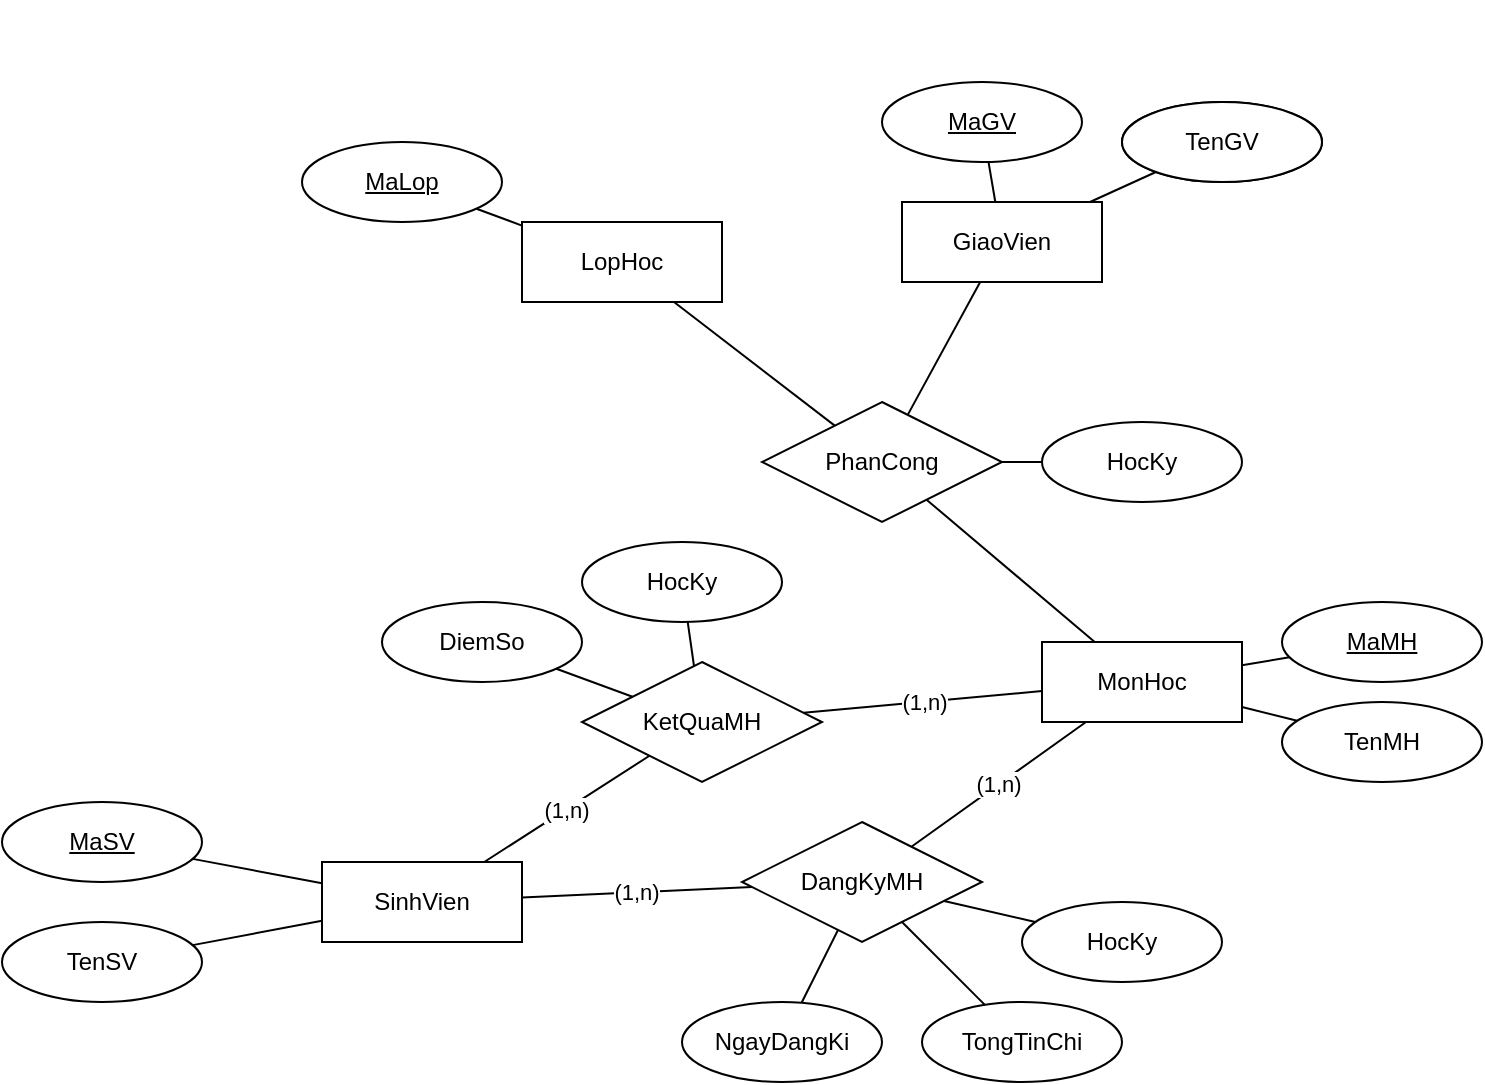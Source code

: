 <mxfile version="16.5.1" type="device"><diagram id="ikPX6td2PvTN6JAGp-do" name="Page-1"><mxGraphModel dx="1888" dy="688" grid="1" gridSize="10" guides="1" tooltips="1" connect="1" arrows="1" fold="1" page="1" pageScale="1" pageWidth="850" pageHeight="1100" math="0" shadow="0"><root><mxCell id="0"/><mxCell id="1" parent="0"/><mxCell id="65uHlq4aFB_cvnf0BrK3-1" value="MonHoc" style="whiteSpace=wrap;html=1;align=center;" vertex="1" parent="1"><mxGeometry x="180" y="540" width="100" height="40" as="geometry"/></mxCell><mxCell id="65uHlq4aFB_cvnf0BrK3-10" value="(1,n)" style="edgeStyle=none;rounded=0;orthogonalLoop=1;jettySize=auto;html=1;endArrow=none;endFill=0;" edge="1" parent="1" source="65uHlq4aFB_cvnf0BrK3-2" target="65uHlq4aFB_cvnf0BrK3-9"><mxGeometry relative="1" as="geometry"/></mxCell><mxCell id="65uHlq4aFB_cvnf0BrK3-14" value="(1,n)" style="edgeStyle=none;rounded=0;orthogonalLoop=1;jettySize=auto;html=1;endArrow=none;endFill=0;" edge="1" parent="1" source="65uHlq4aFB_cvnf0BrK3-2" target="65uHlq4aFB_cvnf0BrK3-12"><mxGeometry relative="1" as="geometry"/></mxCell><mxCell id="65uHlq4aFB_cvnf0BrK3-2" value="SinhVien" style="whiteSpace=wrap;html=1;align=center;" vertex="1" parent="1"><mxGeometry x="-180" y="650" width="100" height="40" as="geometry"/></mxCell><mxCell id="65uHlq4aFB_cvnf0BrK3-32" style="edgeStyle=none;rounded=0;orthogonalLoop=1;jettySize=auto;html=1;endArrow=none;endFill=0;" edge="1" parent="1" source="65uHlq4aFB_cvnf0BrK3-3" target="65uHlq4aFB_cvnf0BrK3-20"><mxGeometry relative="1" as="geometry"/></mxCell><mxCell id="65uHlq4aFB_cvnf0BrK3-3" value="GiaoVien" style="whiteSpace=wrap;html=1;align=center;" vertex="1" parent="1"><mxGeometry x="110" y="320" width="100" height="40" as="geometry"/></mxCell><mxCell id="65uHlq4aFB_cvnf0BrK3-34" style="edgeStyle=none;rounded=0;orthogonalLoop=1;jettySize=auto;html=1;endArrow=none;endFill=0;" edge="1" parent="1" source="65uHlq4aFB_cvnf0BrK3-4" target="65uHlq4aFB_cvnf0BrK3-20"><mxGeometry relative="1" as="geometry"/></mxCell><mxCell id="65uHlq4aFB_cvnf0BrK3-4" value="LopHoc" style="whiteSpace=wrap;html=1;align=center;" vertex="1" parent="1"><mxGeometry x="-80" y="330" width="100" height="40" as="geometry"/></mxCell><mxCell id="65uHlq4aFB_cvnf0BrK3-11" value="(1,n)" style="edgeStyle=none;rounded=0;orthogonalLoop=1;jettySize=auto;html=1;endArrow=none;endFill=0;" edge="1" parent="1" source="65uHlq4aFB_cvnf0BrK3-9" target="65uHlq4aFB_cvnf0BrK3-1"><mxGeometry relative="1" as="geometry"/></mxCell><mxCell id="65uHlq4aFB_cvnf0BrK3-81" style="edgeStyle=none;rounded=0;orthogonalLoop=1;jettySize=auto;html=1;endArrow=none;endFill=0;" edge="1" parent="1" source="65uHlq4aFB_cvnf0BrK3-9" target="65uHlq4aFB_cvnf0BrK3-80"><mxGeometry relative="1" as="geometry"/></mxCell><mxCell id="65uHlq4aFB_cvnf0BrK3-9" value="KetQuaMH" style="shape=rhombus;perimeter=rhombusPerimeter;whiteSpace=wrap;html=1;align=center;" vertex="1" parent="1"><mxGeometry x="-50" y="550" width="120" height="60" as="geometry"/></mxCell><mxCell id="65uHlq4aFB_cvnf0BrK3-15" value="(1,n)" style="edgeStyle=none;rounded=0;orthogonalLoop=1;jettySize=auto;html=1;endArrow=none;endFill=0;" edge="1" parent="1" source="65uHlq4aFB_cvnf0BrK3-12" target="65uHlq4aFB_cvnf0BrK3-1"><mxGeometry relative="1" as="geometry"/></mxCell><mxCell id="65uHlq4aFB_cvnf0BrK3-83" style="edgeStyle=none;rounded=0;orthogonalLoop=1;jettySize=auto;html=1;endArrow=none;endFill=0;" edge="1" parent="1" source="65uHlq4aFB_cvnf0BrK3-12" target="65uHlq4aFB_cvnf0BrK3-82"><mxGeometry relative="1" as="geometry"/></mxCell><mxCell id="65uHlq4aFB_cvnf0BrK3-12" value="DangKyMH" style="shape=rhombus;perimeter=rhombusPerimeter;whiteSpace=wrap;html=1;align=center;" vertex="1" parent="1"><mxGeometry x="30" y="630" width="120" height="60" as="geometry"/></mxCell><mxCell id="65uHlq4aFB_cvnf0BrK3-33" style="edgeStyle=none;rounded=0;orthogonalLoop=1;jettySize=auto;html=1;endArrow=none;endFill=0;" edge="1" parent="1" source="65uHlq4aFB_cvnf0BrK3-20" target="65uHlq4aFB_cvnf0BrK3-1"><mxGeometry relative="1" as="geometry"/></mxCell><mxCell id="65uHlq4aFB_cvnf0BrK3-37" style="edgeStyle=none;rounded=0;orthogonalLoop=1;jettySize=auto;html=1;endArrow=none;endFill=0;" edge="1" parent="1" source="65uHlq4aFB_cvnf0BrK3-20" target="65uHlq4aFB_cvnf0BrK3-36"><mxGeometry relative="1" as="geometry"/></mxCell><mxCell id="65uHlq4aFB_cvnf0BrK3-20" value="PhanCong" style="shape=rhombus;perimeter=rhombusPerimeter;whiteSpace=wrap;html=1;align=center;" vertex="1" parent="1"><mxGeometry x="40" y="420" width="120" height="60" as="geometry"/></mxCell><mxCell id="65uHlq4aFB_cvnf0BrK3-35" style="edgeStyle=none;rounded=0;orthogonalLoop=1;jettySize=auto;html=1;entryX=0.5;entryY=1;entryDx=0;entryDy=0;endArrow=none;endFill=0;" edge="1" parent="1"><mxGeometry relative="1" as="geometry"><mxPoint x="115" y="220.0" as="sourcePoint"/><mxPoint x="115" y="220.0" as="targetPoint"/></mxGeometry></mxCell><mxCell id="65uHlq4aFB_cvnf0BrK3-36" value="HocKy" style="ellipse;whiteSpace=wrap;html=1;align=center;" vertex="1" parent="1"><mxGeometry x="180" y="430" width="100" height="40" as="geometry"/></mxCell><mxCell id="65uHlq4aFB_cvnf0BrK3-41" style="edgeStyle=none;rounded=0;orthogonalLoop=1;jettySize=auto;html=1;endArrow=none;endFill=0;" edge="1" parent="1" source="65uHlq4aFB_cvnf0BrK3-38" target="65uHlq4aFB_cvnf0BrK3-2"><mxGeometry relative="1" as="geometry"/></mxCell><mxCell id="65uHlq4aFB_cvnf0BrK3-38" value="TenSV" style="ellipse;whiteSpace=wrap;html=1;align=center;" vertex="1" parent="1"><mxGeometry x="-340" y="680" width="100" height="40" as="geometry"/></mxCell><mxCell id="65uHlq4aFB_cvnf0BrK3-40" style="edgeStyle=none;rounded=0;orthogonalLoop=1;jettySize=auto;html=1;endArrow=none;endFill=0;" edge="1" parent="1" source="65uHlq4aFB_cvnf0BrK3-39" target="65uHlq4aFB_cvnf0BrK3-2"><mxGeometry relative="1" as="geometry"/></mxCell><mxCell id="65uHlq4aFB_cvnf0BrK3-39" value="MaSV" style="ellipse;whiteSpace=wrap;html=1;align=center;fontStyle=4;" vertex="1" parent="1"><mxGeometry x="-340" y="620" width="100" height="40" as="geometry"/></mxCell><mxCell id="65uHlq4aFB_cvnf0BrK3-45" style="edgeStyle=none;rounded=0;orthogonalLoop=1;jettySize=auto;html=1;endArrow=none;endFill=0;" edge="1" parent="1" source="65uHlq4aFB_cvnf0BrK3-42" target="65uHlq4aFB_cvnf0BrK3-12"><mxGeometry relative="1" as="geometry"/></mxCell><mxCell id="65uHlq4aFB_cvnf0BrK3-42" value="TongTinChi" style="ellipse;whiteSpace=wrap;html=1;align=center;" vertex="1" parent="1"><mxGeometry x="120" y="720" width="100" height="40" as="geometry"/></mxCell><mxCell id="65uHlq4aFB_cvnf0BrK3-44" style="edgeStyle=none;rounded=0;orthogonalLoop=1;jettySize=auto;html=1;endArrow=none;endFill=0;" edge="1" parent="1" source="65uHlq4aFB_cvnf0BrK3-43" target="65uHlq4aFB_cvnf0BrK3-12"><mxGeometry relative="1" as="geometry"/></mxCell><mxCell id="65uHlq4aFB_cvnf0BrK3-43" value="NgayDangKi" style="ellipse;whiteSpace=wrap;html=1;align=center;" vertex="1" parent="1"><mxGeometry y="720" width="100" height="40" as="geometry"/></mxCell><mxCell id="65uHlq4aFB_cvnf0BrK3-47" style="edgeStyle=none;rounded=0;orthogonalLoop=1;jettySize=auto;html=1;endArrow=none;endFill=0;" edge="1" parent="1" source="65uHlq4aFB_cvnf0BrK3-46" target="65uHlq4aFB_cvnf0BrK3-9"><mxGeometry relative="1" as="geometry"/></mxCell><mxCell id="65uHlq4aFB_cvnf0BrK3-46" value="DiemSo" style="ellipse;whiteSpace=wrap;html=1;align=center;" vertex="1" parent="1"><mxGeometry x="-150" y="520" width="100" height="40" as="geometry"/></mxCell><mxCell id="65uHlq4aFB_cvnf0BrK3-51" style="edgeStyle=none;rounded=0;orthogonalLoop=1;jettySize=auto;html=1;endArrow=none;endFill=0;" edge="1" parent="1" source="65uHlq4aFB_cvnf0BrK3-49" target="65uHlq4aFB_cvnf0BrK3-1"><mxGeometry relative="1" as="geometry"/></mxCell><mxCell id="65uHlq4aFB_cvnf0BrK3-49" value="MaMH" style="ellipse;whiteSpace=wrap;html=1;align=center;fontStyle=4;" vertex="1" parent="1"><mxGeometry x="300" y="520" width="100" height="40" as="geometry"/></mxCell><mxCell id="65uHlq4aFB_cvnf0BrK3-52" style="edgeStyle=none;rounded=0;orthogonalLoop=1;jettySize=auto;html=1;endArrow=none;endFill=0;" edge="1" parent="1" source="65uHlq4aFB_cvnf0BrK3-50" target="65uHlq4aFB_cvnf0BrK3-1"><mxGeometry relative="1" as="geometry"/></mxCell><mxCell id="65uHlq4aFB_cvnf0BrK3-50" value="TenMH" style="ellipse;whiteSpace=wrap;html=1;align=center;" vertex="1" parent="1"><mxGeometry x="300" y="570" width="100" height="40" as="geometry"/></mxCell><mxCell id="65uHlq4aFB_cvnf0BrK3-55" style="edgeStyle=none;rounded=0;orthogonalLoop=1;jettySize=auto;html=1;endArrow=none;endFill=0;" edge="1" parent="1" source="65uHlq4aFB_cvnf0BrK3-53" target="65uHlq4aFB_cvnf0BrK3-3"><mxGeometry relative="1" as="geometry"/></mxCell><mxCell id="65uHlq4aFB_cvnf0BrK3-53" value="MaGV" style="ellipse;whiteSpace=wrap;html=1;align=center;fontStyle=4;" vertex="1" parent="1"><mxGeometry x="100" y="260" width="100" height="40" as="geometry"/></mxCell><mxCell id="65uHlq4aFB_cvnf0BrK3-56" style="edgeStyle=none;rounded=0;orthogonalLoop=1;jettySize=auto;html=1;endArrow=none;endFill=0;" edge="1" parent="1" source="65uHlq4aFB_cvnf0BrK3-54" target="65uHlq4aFB_cvnf0BrK3-3"><mxGeometry relative="1" as="geometry"/></mxCell><mxCell id="65uHlq4aFB_cvnf0BrK3-54" value="TenGV" style="ellipse;whiteSpace=wrap;html=1;align=center;fontStyle=0;" vertex="1" parent="1"><mxGeometry x="220" y="270" width="100" height="40" as="geometry"/></mxCell><mxCell id="65uHlq4aFB_cvnf0BrK3-58" style="edgeStyle=none;rounded=0;orthogonalLoop=1;jettySize=auto;html=1;endArrow=none;endFill=0;" edge="1" parent="1" source="65uHlq4aFB_cvnf0BrK3-57" target="65uHlq4aFB_cvnf0BrK3-4"><mxGeometry relative="1" as="geometry"/></mxCell><mxCell id="65uHlq4aFB_cvnf0BrK3-57" value="MaLop" style="ellipse;whiteSpace=wrap;html=1;align=center;fontStyle=4" vertex="1" parent="1"><mxGeometry x="-190" y="290" width="100" height="40" as="geometry"/></mxCell><mxCell id="65uHlq4aFB_cvnf0BrK3-60" value="TenGV" style="ellipse;whiteSpace=wrap;html=1;align=center;fontStyle=0;" vertex="1" parent="1"><mxGeometry x="220" y="270" width="100" height="40" as="geometry"/></mxCell><mxCell id="65uHlq4aFB_cvnf0BrK3-80" value="HocKy" style="ellipse;whiteSpace=wrap;html=1;align=center;" vertex="1" parent="1"><mxGeometry x="-50" y="490" width="100" height="40" as="geometry"/></mxCell><mxCell id="65uHlq4aFB_cvnf0BrK3-82" value="HocKy" style="ellipse;whiteSpace=wrap;html=1;align=center;" vertex="1" parent="1"><mxGeometry x="170" y="670" width="100" height="40" as="geometry"/></mxCell></root></mxGraphModel></diagram></mxfile>